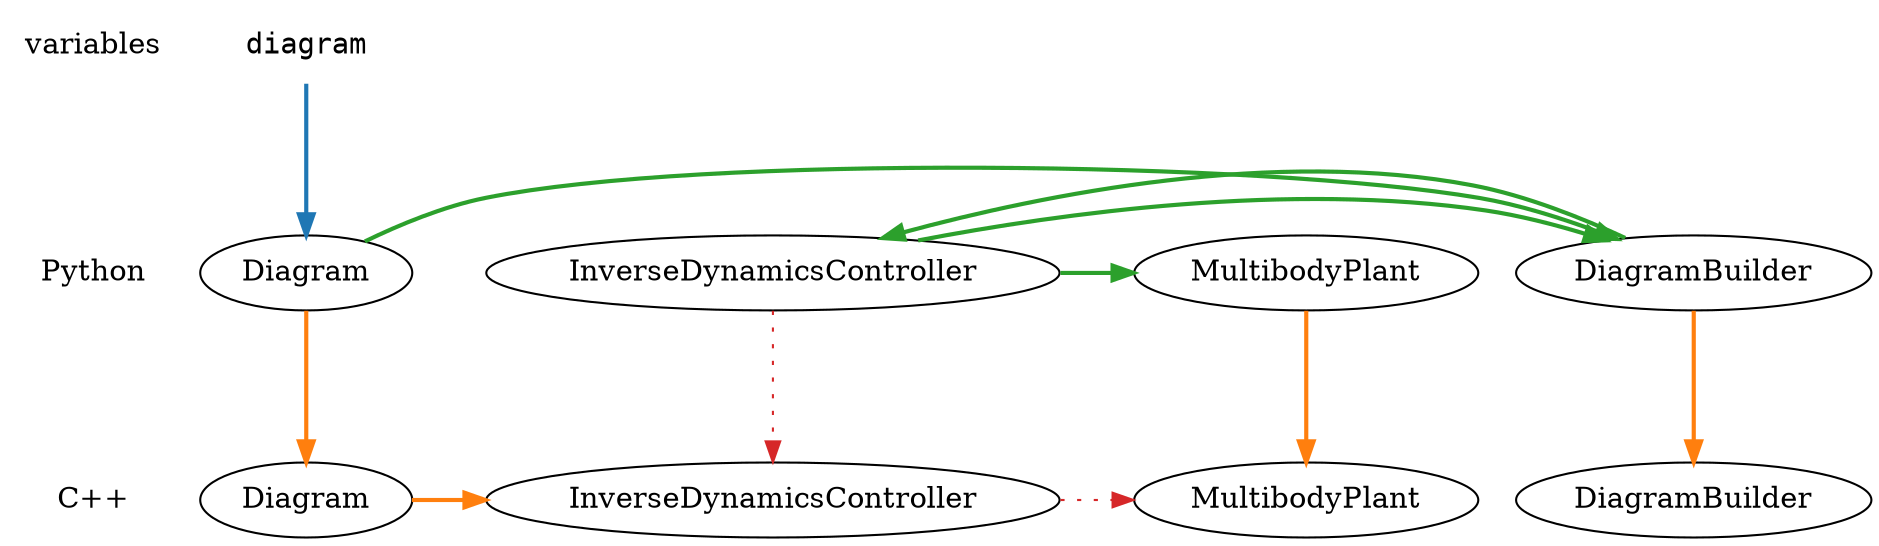 digraph G {
  edge [minlen=2];
  {
    node [shape=plaintext];
    edge [style=invis];
    variables -> Python -> "C++";
  }
  {
    node [shape=plaintext, fontname="Courier"];
    diagram;
  }
  
  pymbp [label="MultibodyPlant"];
  cmbp [label="MultibodyPlant"];
  pydb [label="DiagramBuilder"];
  cdb [label="DiagramBuilder"];
  pyidc [label="InverseDynamicsController"];
  cidc [label="InverseDynamicsController"];
  pydgm [label="Diagram"];
  cdgm [label="Diagram"];
  
  { rank = same; variables; diagram; }
  { rank = same; Python; pymbp; pydb; pyidc; pydgm; }
  { rank = same; "C++"; cmbp; cdb; cidc; cdgm; }
  
  {
    edge [color="#1F77B4", style=bold];
    diagram -> pydgm;
  }
  
  {
    edge [color="#FF7F0E", style=bold];
    pydb -> cdb;
    pymbp -> cmbp;
    pydgm -> cdgm;
    cdgm -> cidc;
  }
  
  {
    edge [color="#2CA02C", style=bold constraint=false];
    pyidc -> pydb;
    pydb -> pyidc;
    pyidc -> pymbp;
    pydgm -> pydb;
  }
  
  {
    edge [color="#D62728", style=dotted];
    pyidc -> cidc;
    cidc -> cmbp;
  }
}
